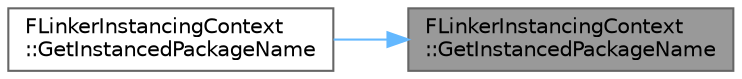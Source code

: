 digraph "FLinkerInstancingContext::GetInstancedPackageName"
{
 // INTERACTIVE_SVG=YES
 // LATEX_PDF_SIZE
  bgcolor="transparent";
  edge [fontname=Helvetica,fontsize=10,labelfontname=Helvetica,labelfontsize=10];
  node [fontname=Helvetica,fontsize=10,shape=box,height=0.2,width=0.4];
  rankdir="RL";
  Node1 [id="Node000001",label="FLinkerInstancingContext\l::GetInstancedPackageName",height=0.2,width=0.4,color="gray40", fillcolor="grey60", style="filled", fontcolor="black",tooltip="Return the instanced package name for a given instanced outer package and an object package name."];
  Node1 -> Node2 [id="edge1_Node000001_Node000002",dir="back",color="steelblue1",style="solid",tooltip=" "];
  Node2 [id="Node000002",label="FLinkerInstancingContext\l::GetInstancedPackageName",height=0.2,width=0.4,color="grey40", fillcolor="white", style="filled",URL="$db/dd9/classFLinkerInstancingContext.html#a39a074e0fb7e8103c7ed09c26fa7ea08",tooltip=" "];
}
